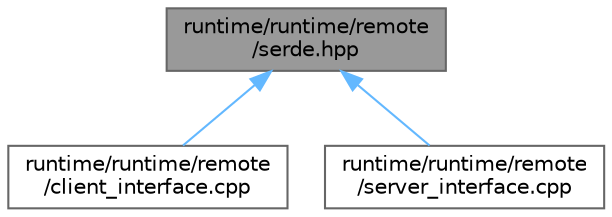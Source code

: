 digraph "runtime/runtime/remote/serde.hpp"
{
 // LATEX_PDF_SIZE
  bgcolor="transparent";
  edge [fontname=Helvetica,fontsize=10,labelfontname=Helvetica,labelfontsize=10];
  node [fontname=Helvetica,fontsize=10,shape=box,height=0.2,width=0.4];
  Node1 [id="Node000001",label="runtime/runtime/remote\l/serde.hpp",height=0.2,width=0.4,color="gray40", fillcolor="grey60", style="filled", fontcolor="black",tooltip=" "];
  Node1 -> Node2 [id="edge1_Node000001_Node000002",dir="back",color="steelblue1",style="solid",tooltip=" "];
  Node2 [id="Node000002",label="runtime/runtime/remote\l/client_interface.cpp",height=0.2,width=0.4,color="grey40", fillcolor="white", style="filled",URL="$client__interface_8cpp.html",tooltip=" "];
  Node1 -> Node3 [id="edge2_Node000001_Node000003",dir="back",color="steelblue1",style="solid",tooltip=" "];
  Node3 [id="Node000003",label="runtime/runtime/remote\l/server_interface.cpp",height=0.2,width=0.4,color="grey40", fillcolor="white", style="filled",URL="$server__interface_8cpp.html",tooltip=" "];
}
